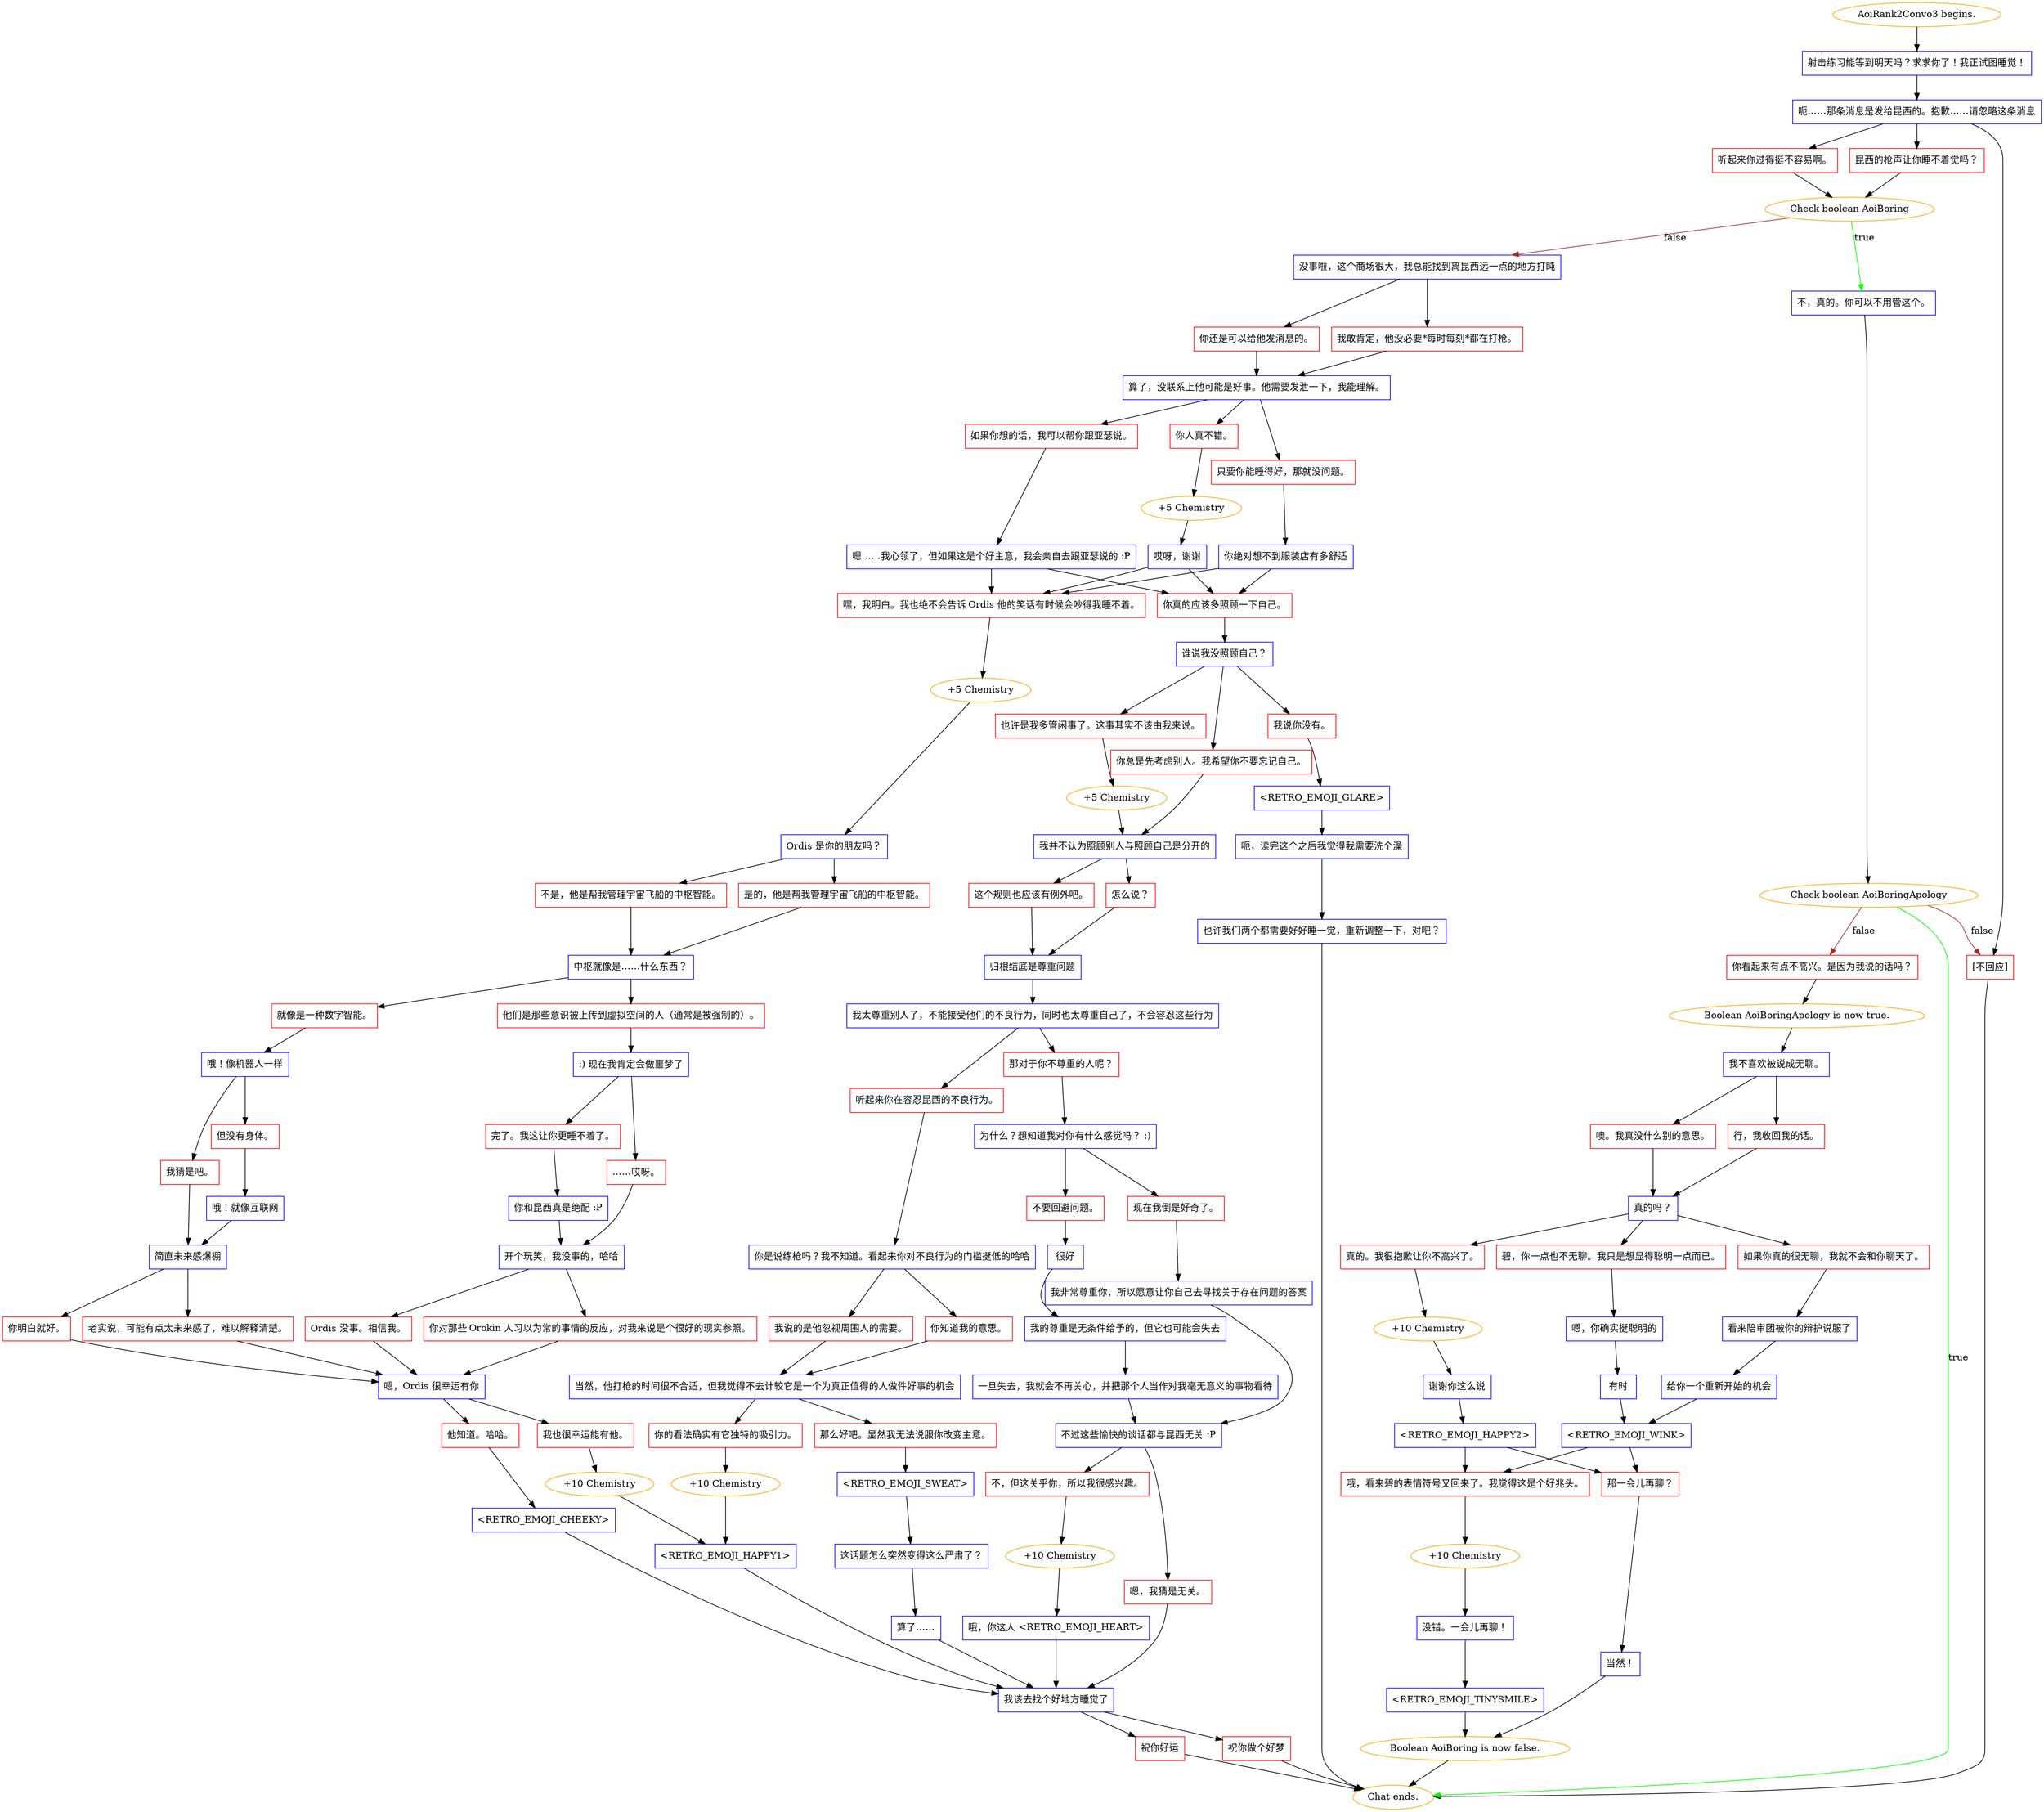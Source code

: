 digraph {
	"AoiRank2Convo3 begins." [color=orange];
		"AoiRank2Convo3 begins." -> j3370830208;
	j3370830208 [label="射击练习能等到明天吗？求求你了！我正试图睡觉！",shape=box,color=blue];
		j3370830208 -> j425698476;
	j425698476 [label="呃……那条消息是发给昆西的。抱歉……请忽略这条消息",shape=box,color=blue];
		j425698476 -> j1867679634;
		j425698476 -> j501171073;
		j425698476 -> j281483509;
	j1867679634 [label="昆西的枪声让你睡不着觉吗？",shape=box,color=red];
		j1867679634 -> j1609432289;
	j501171073 [label="听起来你过得挺不容易啊。",shape=box,color=red];
		j501171073 -> j1609432289;
	j281483509 [label="[不回应]",shape=box,color=red];
		j281483509 -> "Chat ends.";
	j1609432289 [label="Check boolean AoiBoring",color=orange];
		j1609432289 -> j2493456132 [label=true,color=green];
		j1609432289 -> j3000156134 [label=false,color=brown];
	"Chat ends." [color=orange];
	j2493456132 [label="不，真的。你可以不用管这个。",shape=box,color=blue];
		j2493456132 -> j184200178;
	j3000156134 [label="没事啦，这个商场很大，我总能找到离昆西远一点的地方打盹",shape=box,color=blue];
		j3000156134 -> j670732806;
		j3000156134 -> j2632861856;
	j184200178 [label="Check boolean AoiBoringApology",color=orange];
		j184200178 -> "Chat ends." [label=true,color=green];
		j184200178 -> j3388517476 [label=false,color=brown];
		j184200178 -> j281483509 [label=false,color=brown];
	j670732806 [label="我敢肯定，他没必要*每时每刻*都在打枪。",shape=box,color=red];
		j670732806 -> j4088954743;
	j2632861856 [label="你还是可以给他发消息的。",shape=box,color=red];
		j2632861856 -> j4088954743;
	j3388517476 [label="你看起来有点不高兴。是因为我说的话吗？",shape=box,color=red];
		j3388517476 -> j3449904561;
	j4088954743 [label="算了，没联系上他可能是好事。他需要发泄一下，我能理解。",shape=box,color=blue];
		j4088954743 -> j3784888726;
		j4088954743 -> j2928027764;
		j4088954743 -> j228860635;
	j3449904561 [label="Boolean AoiBoringApology is now true.",color=orange];
		j3449904561 -> j1878678485;
	j3784888726 [label="如果你想的话，我可以帮你跟亚瑟说。",shape=box,color=red];
		j3784888726 -> j3476443997;
	j2928027764 [label="你人真不错。",shape=box,color=red];
		j2928027764 -> j3250833934;
	j228860635 [label="只要你能睡得好，那就没问题。",shape=box,color=red];
		j228860635 -> j525745631;
	j1878678485 [label="我不喜欢被说成无聊。",shape=box,color=blue];
		j1878678485 -> j1683356128;
		j1878678485 -> j3198664481;
	j3476443997 [label="嗯……我心领了，但如果这是个好主意，我会亲自去跟亚瑟说的 :P",shape=box,color=blue];
		j3476443997 -> j3630322996;
		j3476443997 -> j1725590543;
	j3250833934 [label="+5 Chemistry",color=orange];
		j3250833934 -> j3905221551;
	j525745631 [label="你绝对想不到服装店有多舒适",shape=box,color=blue];
		j525745631 -> j3630322996;
		j525745631 -> j1725590543;
	j1683356128 [label="噢。我真没什么别的意思。",shape=box,color=red];
		j1683356128 -> j57720833;
	j3198664481 [label="行，我收回我的话。",shape=box,color=red];
		j3198664481 -> j57720833;
	j3630322996 [label="嘿，我明白。我也绝不会告诉 Ordis 他的笑话有时候会吵得我睡不着。",shape=box,color=red];
		j3630322996 -> j115815619;
	j1725590543 [label="你真的应该多照顾一下自己。",shape=box,color=red];
		j1725590543 -> j3845174366;
	j3905221551 [label="哎呀，谢谢",shape=box,color=blue];
		j3905221551 -> j3630322996;
		j3905221551 -> j1725590543;
	j57720833 [label="真的吗？",shape=box,color=blue];
		j57720833 -> j2610432108;
		j57720833 -> j3963752222;
		j57720833 -> j842784558;
	j115815619 [label="+5 Chemistry",color=orange];
		j115815619 -> j243160349;
	j3845174366 [label="谁说我没照顾自己？",shape=box,color=blue];
		j3845174366 -> j2288766500;
		j3845174366 -> j3815589191;
		j3845174366 -> j3138542420;
	j2610432108 [label="真的。我很抱歉让你不高兴了。",shape=box,color=red];
		j2610432108 -> j3652839735;
	j3963752222 [label="碧，你一点也不无聊。我只是想显得聪明一点而已。",shape=box,color=red];
		j3963752222 -> j3225365294;
	j842784558 [label="如果你真的很无聊，我就不会和你聊天了。",shape=box,color=red];
		j842784558 -> j2422420438;
	j243160349 [label="Ordis 是你的朋友吗？",shape=box,color=blue];
		j243160349 -> j3794503677;
		j243160349 -> j698912980;
	j2288766500 [label="你总是先考虑别人。我希望你不要忘记自己。",shape=box,color=red];
		j2288766500 -> j322793470;
	j3815589191 [label="也许是我多管闲事了。这事其实不该由我来说。",shape=box,color=red];
		j3815589191 -> j2159110;
	j3138542420 [label="我说你没有。",shape=box,color=red];
		j3138542420 -> j23232805;
	j3652839735 [label="+10 Chemistry",color=orange];
		j3652839735 -> j4029552119;
	j3225365294 [label="嗯，你确实挺聪明的",shape=box,color=blue];
		j3225365294 -> j2128240277;
	j2422420438 [label="看来陪审团被你的辩护说服了",shape=box,color=blue];
		j2422420438 -> j873516659;
	j3794503677 [label="是的，他是帮我管理宇宙飞船的中枢智能。",shape=box,color=red];
		j3794503677 -> j3005363741;
	j698912980 [label="不是，他是帮我管理宇宙飞船的中枢智能。",shape=box,color=red];
		j698912980 -> j3005363741;
	j322793470 [label="我并不认为照顾别人与照顾自己是分开的",shape=box,color=blue];
		j322793470 -> j2448398388;
		j322793470 -> j3565407333;
	j2159110 [label="+5 Chemistry",color=orange];
		j2159110 -> j322793470;
	j23232805 [label="<RETRO_EMOJI_GLARE>",shape=box,color=blue];
		j23232805 -> j532739478;
	j4029552119 [label="谢谢你这么说",shape=box,color=blue];
		j4029552119 -> j866100975;
	j2128240277 [label="有时",shape=box,color=blue];
		j2128240277 -> j2769349076;
	j873516659 [label="给你一个重新开始的机会",shape=box,color=blue];
		j873516659 -> j2769349076;
	j3005363741 [label="中枢就像是……什么东西？",shape=box,color=blue];
		j3005363741 -> j2091610027;
		j3005363741 -> j4145039435;
	j2448398388 [label="这个规则也应该有例外吧。",shape=box,color=red];
		j2448398388 -> j3177208178;
	j3565407333 [label="怎么说？",shape=box,color=red];
		j3565407333 -> j3177208178;
	j532739478 [label="呃，读完这个之后我觉得我需要洗个澡",shape=box,color=blue];
		j532739478 -> j3443036958;
	j866100975 [label="<RETRO_EMOJI_HAPPY2>",shape=box,color=blue];
		j866100975 -> j2584596766;
		j866100975 -> j3918551317;
	j2769349076 [label="<RETRO_EMOJI_WINK>",shape=box,color=blue];
		j2769349076 -> j2584596766;
		j2769349076 -> j3918551317;
	j2091610027 [label="就像是一种数字智能。",shape=box,color=red];
		j2091610027 -> j4110269557;
	j4145039435 [label="他们是那些意识被上传到虚拟空间的人（通常是被强制的）。",shape=box,color=red];
		j4145039435 -> j675861624;
	j3177208178 [label="归根结底是尊重问题",shape=box,color=blue];
		j3177208178 -> j3503794703;
	j3443036958 [label="也许我们两个都需要好好睡一觉，重新调整一下，对吧？",shape=box,color=blue];
		j3443036958 -> "Chat ends.";
	j2584596766 [label="那一会儿再聊？",shape=box,color=red];
		j2584596766 -> j4055550387;
	j3918551317 [label="哦，看来碧的表情符号又回来了。我觉得这是个好兆头。",shape=box,color=red];
		j3918551317 -> j587462049;
	j4110269557 [label="哦！像机器人一样",shape=box,color=blue];
		j4110269557 -> j3164126694;
		j4110269557 -> j3379774450;
	j675861624 [label=":) 现在我肯定会做噩梦了",shape=box,color=blue];
		j675861624 -> j1970084424;
		j675861624 -> j3888558467;
	j3503794703 [label="我太尊重别人了，不能接受他们的不良行为，同时也太尊重自己了，不会容忍这些行为",shape=box,color=blue];
		j3503794703 -> j3428319842;
		j3503794703 -> j354674273;
	j4055550387 [label="当然！",shape=box,color=blue];
		j4055550387 -> j1984221796;
	j587462049 [label="+10 Chemistry",color=orange];
		j587462049 -> j4065971638;
	j3164126694 [label="我猜是吧。",shape=box,color=red];
		j3164126694 -> j3852168704;
	j3379774450 [label="但没有身体。",shape=box,color=red];
		j3379774450 -> j876900499;
	j1970084424 [label="完了。我这让你更睡不着了。",shape=box,color=red];
		j1970084424 -> j3417696950;
	j3888558467 [label="……哎呀。",shape=box,color=red];
		j3888558467 -> j924824635;
	j3428319842 [label="那对于你不尊重的人呢？",shape=box,color=red];
		j3428319842 -> j3762806339;
	j354674273 [label="听起来你在容忍昆西的不良行为。",shape=box,color=red];
		j354674273 -> j1458281527;
	j1984221796 [label="Boolean AoiBoring is now false.",color=orange];
		j1984221796 -> "Chat ends.";
	j4065971638 [label="没错。一会儿再聊！",shape=box,color=blue];
		j4065971638 -> j3248434141;
	j3852168704 [label="简直未来感爆棚",shape=box,color=blue];
		j3852168704 -> j1836555874;
		j3852168704 -> j2886733714;
	j876900499 [label="哦！就像互联网",shape=box,color=blue];
		j876900499 -> j3852168704;
	j3417696950 [label="你和昆西真是绝配 :P",shape=box,color=blue];
		j3417696950 -> j924824635;
	j924824635 [label="开个玩笑，我没事的，哈哈",shape=box,color=blue];
		j924824635 -> j3279394958;
		j924824635 -> j258184164;
	j3762806339 [label="为什么？想知道我对你有什么感觉吗？ ;)",shape=box,color=blue];
		j3762806339 -> j2532133387;
		j3762806339 -> j2492060743;
	j1458281527 [label="你是说练枪吗？我不知道。看起来你对不良行为的门槛挺低的哈哈",shape=box,color=blue];
		j1458281527 -> j4158135278;
		j1458281527 -> j1248565041;
	j3248434141 [label="<RETRO_EMOJI_TINYSMILE>",shape=box,color=blue];
		j3248434141 -> j1984221796;
	j1836555874 [label="你明白就好。",shape=box,color=red];
		j1836555874 -> j717555175;
	j2886733714 [label="老实说，可能有点太未来感了，难以解释清楚。",shape=box,color=red];
		j2886733714 -> j717555175;
	j3279394958 [label="Ordis 没事。相信我。",shape=box,color=red];
		j3279394958 -> j717555175;
	j258184164 [label="你对那些 Orokin 人习以为常的事情的反应，对我来说是个很好的现实参照。",shape=box,color=red];
		j258184164 -> j717555175;
	j2532133387 [label="现在我倒是好奇了。",shape=box,color=red];
		j2532133387 -> j4232809420;
	j2492060743 [label="不要回避问题。",shape=box,color=red];
		j2492060743 -> j2856663004;
	j4158135278 [label="你知道我的意思。",shape=box,color=red];
		j4158135278 -> j3978631679;
	j1248565041 [label="我说的是他忽视周围人的需要。",shape=box,color=red];
		j1248565041 -> j3978631679;
	j717555175 [label="嗯，Ordis 很幸运有你",shape=box,color=blue];
		j717555175 -> j2737006213;
		j717555175 -> j2143283375;
	j4232809420 [label="我非常尊重你，所以愿意让你自己去寻找关于存在问题的答案",shape=box,color=blue];
		j4232809420 -> j3418297055;
	j2856663004 [label="很好",shape=box,color=blue];
		j2856663004 -> j2470667560;
	j3978631679 [label="当然，他打枪的时间很不合适，但我觉得不去计较它是一个为真正值得的人做件好事的机会",shape=box,color=blue];
		j3978631679 -> j2530144959;
		j3978631679 -> j355060732;
	j2737006213 [label="他知道。哈哈。",shape=box,color=red];
		j2737006213 -> j2052795409;
	j2143283375 [label="我也很幸运能有他。",shape=box,color=red];
		j2143283375 -> j1668491214;
	j3418297055 [label="不过这些愉快的谈话都与昆西无关 :P",shape=box,color=blue];
		j3418297055 -> j3210486859;
		j3418297055 -> j354354377;
	j2470667560 [label="我的尊重是无条件给予的，但它也可能会失去",shape=box,color=blue];
		j2470667560 -> j2186190686;
	j2530144959 [label="那么好吧。显然我无法说服你改变主意。",shape=box,color=red];
		j2530144959 -> j2242061728;
	j355060732 [label="你的看法确实有它独特的吸引力。",shape=box,color=red];
		j355060732 -> j1932616590;
	j2052795409 [label="<RETRO_EMOJI_CHEEKY>",shape=box,color=blue];
		j2052795409 -> j3497472062;
	j1668491214 [label="+10 Chemistry",color=orange];
		j1668491214 -> j1825276070;
	j3210486859 [label="不，但这关乎你，所以我很感兴趣。",shape=box,color=red];
		j3210486859 -> j844306344;
	j354354377 [label="嗯，我猜是无关。",shape=box,color=red];
		j354354377 -> j3497472062;
	j2186190686 [label="一旦失去，我就会不再关心，并把那个人当作对我毫无意义的事物看待",shape=box,color=blue];
		j2186190686 -> j3418297055;
	j2242061728 [label="<RETRO_EMOJI_SWEAT>",shape=box,color=blue];
		j2242061728 -> j1246938909;
	j1932616590 [label="+10 Chemistry",color=orange];
		j1932616590 -> j1825276070;
	j3497472062 [label="我该去找个好地方睡觉了",shape=box,color=blue];
		j3497472062 -> j102399065;
		j3497472062 -> j3755384558;
	j1825276070 [label="<RETRO_EMOJI_HAPPY1>",shape=box,color=blue];
		j1825276070 -> j3497472062;
	j844306344 [label="+10 Chemistry",color=orange];
		j844306344 -> j3244218455;
	j1246938909 [label="这话题怎么突然变得这么严肃了？",shape=box,color=blue];
		j1246938909 -> j1100342372;
	j102399065 [label="祝你好运",shape=box,color=red];
		j102399065 -> "Chat ends.";
	j3755384558 [label="祝你做个好梦",shape=box,color=red];
		j3755384558 -> "Chat ends.";
	j3244218455 [label="哦，你这人 <RETRO_EMOJI_HEART>",shape=box,color=blue];
		j3244218455 -> j3497472062;
	j1100342372 [label="算了……",shape=box,color=blue];
		j1100342372 -> j3497472062;
}